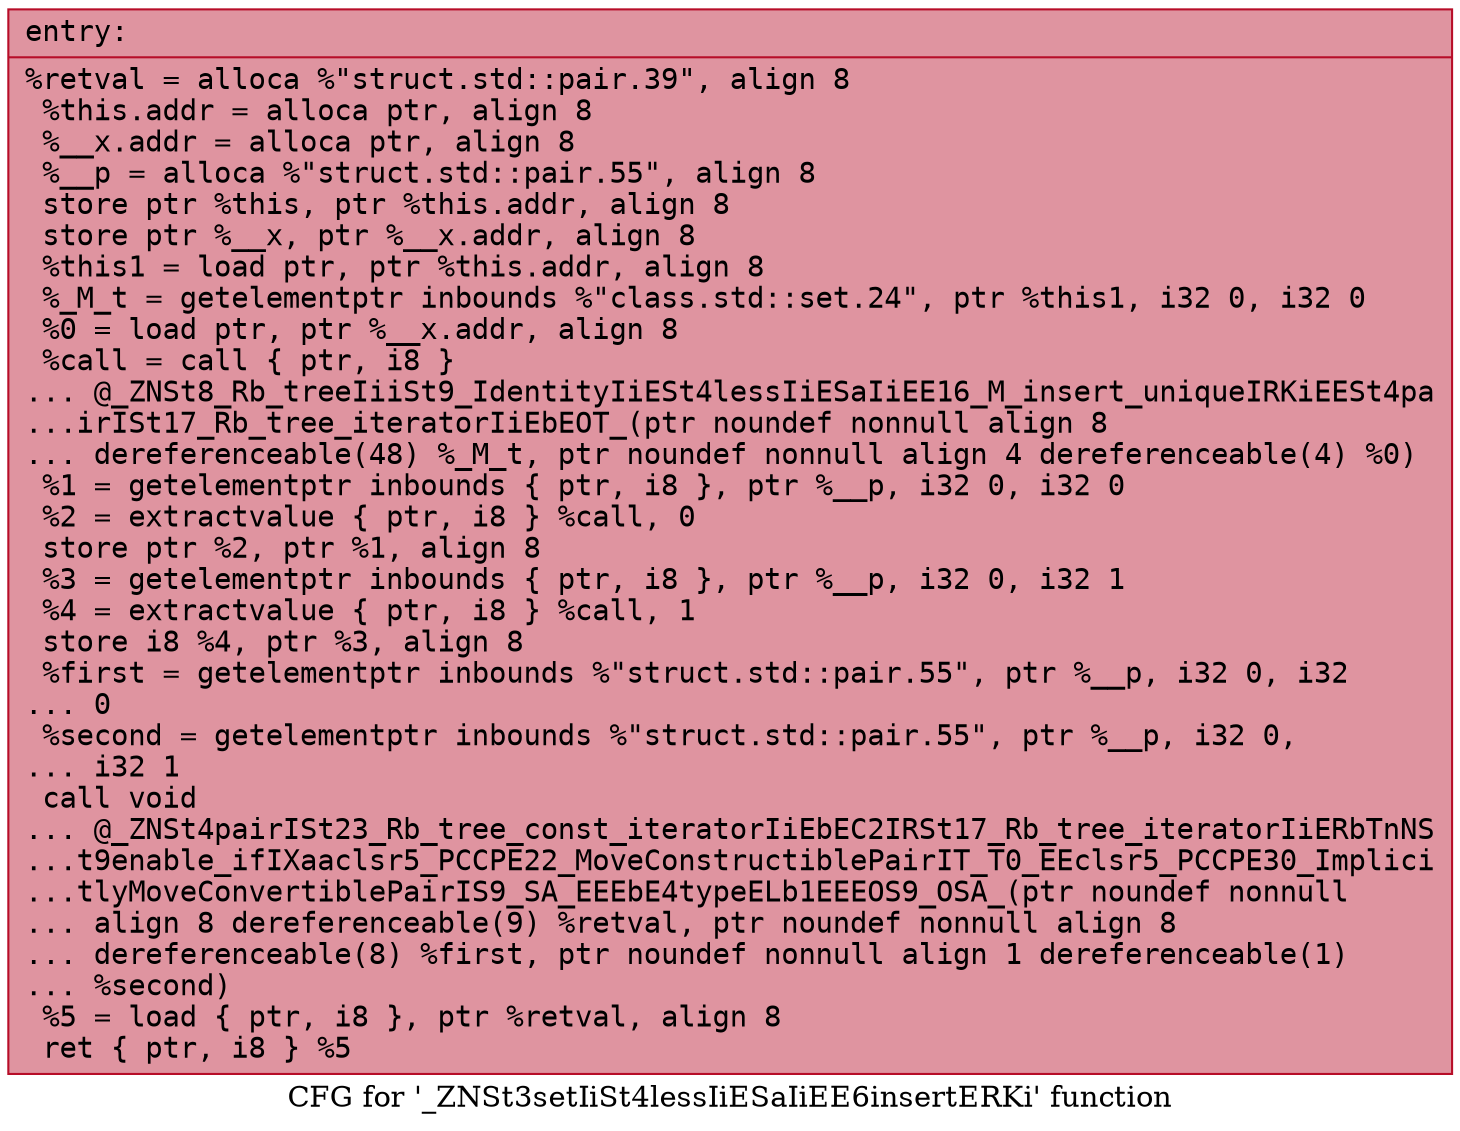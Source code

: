 digraph "CFG for '_ZNSt3setIiSt4lessIiESaIiEE6insertERKi' function" {
	label="CFG for '_ZNSt3setIiSt4lessIiESaIiEE6insertERKi' function";

	Node0x560dc9fc1520 [shape=record,color="#b70d28ff", style=filled, fillcolor="#b70d2870" fontname="Courier",label="{entry:\l|  %retval = alloca %\"struct.std::pair.39\", align 8\l  %this.addr = alloca ptr, align 8\l  %__x.addr = alloca ptr, align 8\l  %__p = alloca %\"struct.std::pair.55\", align 8\l  store ptr %this, ptr %this.addr, align 8\l  store ptr %__x, ptr %__x.addr, align 8\l  %this1 = load ptr, ptr %this.addr, align 8\l  %_M_t = getelementptr inbounds %\"class.std::set.24\", ptr %this1, i32 0, i32 0\l  %0 = load ptr, ptr %__x.addr, align 8\l  %call = call \{ ptr, i8 \}\l... @_ZNSt8_Rb_treeIiiSt9_IdentityIiESt4lessIiESaIiEE16_M_insert_uniqueIRKiEESt4pa\l...irISt17_Rb_tree_iteratorIiEbEOT_(ptr noundef nonnull align 8\l... dereferenceable(48) %_M_t, ptr noundef nonnull align 4 dereferenceable(4) %0)\l  %1 = getelementptr inbounds \{ ptr, i8 \}, ptr %__p, i32 0, i32 0\l  %2 = extractvalue \{ ptr, i8 \} %call, 0\l  store ptr %2, ptr %1, align 8\l  %3 = getelementptr inbounds \{ ptr, i8 \}, ptr %__p, i32 0, i32 1\l  %4 = extractvalue \{ ptr, i8 \} %call, 1\l  store i8 %4, ptr %3, align 8\l  %first = getelementptr inbounds %\"struct.std::pair.55\", ptr %__p, i32 0, i32\l... 0\l  %second = getelementptr inbounds %\"struct.std::pair.55\", ptr %__p, i32 0,\l... i32 1\l  call void\l... @_ZNSt4pairISt23_Rb_tree_const_iteratorIiEbEC2IRSt17_Rb_tree_iteratorIiERbTnNS\l...t9enable_ifIXaaclsr5_PCCPE22_MoveConstructiblePairIT_T0_EEclsr5_PCCPE30_Implici\l...tlyMoveConvertiblePairIS9_SA_EEEbE4typeELb1EEEOS9_OSA_(ptr noundef nonnull\l... align 8 dereferenceable(9) %retval, ptr noundef nonnull align 8\l... dereferenceable(8) %first, ptr noundef nonnull align 1 dereferenceable(1)\l... %second)\l  %5 = load \{ ptr, i8 \}, ptr %retval, align 8\l  ret \{ ptr, i8 \} %5\l}"];
}

